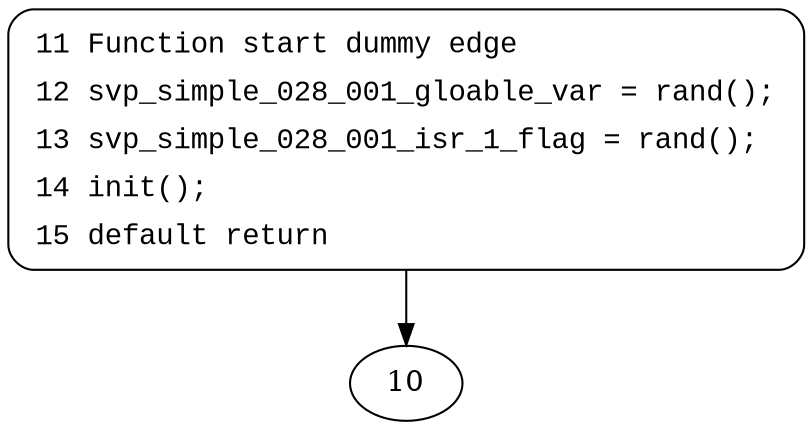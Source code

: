 digraph svp_simple_028_001_init {
11 [style="filled,bold" penwidth="1" fillcolor="white" fontname="Courier New" shape="Mrecord" label=<<table border="0" cellborder="0" cellpadding="3" bgcolor="white"><tr><td align="right">11</td><td align="left">Function start dummy edge</td></tr><tr><td align="right">12</td><td align="left">svp_simple_028_001_gloable_var = rand();</td></tr><tr><td align="right">13</td><td align="left">svp_simple_028_001_isr_1_flag = rand();</td></tr><tr><td align="right">14</td><td align="left">init();</td></tr><tr><td align="right">15</td><td align="left">default return</td></tr></table>>]
11 -> 10[label=""]
}